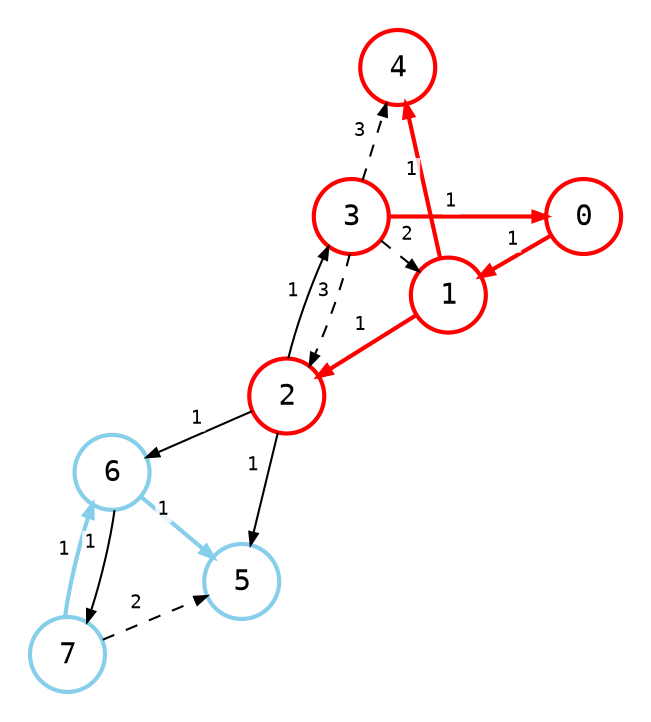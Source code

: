 digraph {
    node [shape=circle, fontname="monospace", style=bold, fixedsize=true];
    edge [arrowsize=0.6, fontname="monospace", fontsize=9];
    layout=neato;
    mode="sgd";
    maxiter=200000;
    scale=1.2;
    normalize=true;
    pad=0.2;

    3, 0, 1, 2, 4 [style="bold"; color=red];
    7, 6, 5 [style=bold; color=skyblue];

    0 [
        label=<
            <table border="0" cellpadding="1" cellspacing="0">
                <tr>
                    <td bgcolor="#ffffffcc">0</td>
                </tr>
            </table>
        >,
        color=red,
        style=bold
    ];

    1 [
        label=<
            <table border="0" cellpadding="1" cellspacing="0">
                <tr>
                    <td bgcolor="#ffffffcc">1</td>
                </tr>
            </table>
        >,
        color=red,
        style=bold
    ];

    2 [
        label=<
            <table border="0" cellpadding="1" cellspacing="0">
                <tr>
                    <td bgcolor="#ffffffcc">2</td>
                </tr>
            </table>
        >,
    ];

    3 [
        label=<
            <table border="0" cellpadding="1" cellspacing="0">
                <tr>
                    <td bgcolor="#ffffffcc">3</td>
                </tr>
            </table>
        >,
    ];

    4 [
        label=<
            <table border="0" cellpadding="1" cellspacing="0">
                <tr>
                    <td bgcolor="#ffffffcc">4</td>
                </tr>
            </table>
        >,
    ];

    5 [
        label=<
            <table border="0" cellpadding="1" cellspacing="0">
                <tr>
                    <td bgcolor="#ffffffcc">5</td>
                </tr>
            </table>
        >,
    ];

    6 [
        label=<
            <table border="0" cellpadding="1" cellspacing="0">
                <tr>
                    <td bgcolor="#ffffffcc">6</td>
                </tr>
            </table>
        >,
    ];

    7 [
        label=<
            <table border="0" cellpadding="1" cellspacing="0">
                <tr>
                    <td bgcolor="#ffffffcc">7</td>
                </tr>
            </table>
        >,
    ];

    3 -> 0 [
        color=red;
        style=bold;
        label=<
            <table border="0" cellpadding="1" cellspacing="1">
                <tr>
                    <td bgcolor="#ffffffcc">1</td>
                </tr>
            </table>
        >,
    ];

    3 -> 1 [
        label=<
            <table border="0" cellpadding="1" cellspacing="2">
                <tr>
                    <td bgcolor="#ffffffcc">2</td>
                </tr>
            </table>
        >,
        style="dashed, rounded";
    ];

    3 -> 4 [
        style="dashed, rounded";
        label=<
            <table border="0" cellpadding="1" cellspacing="2">
                <tr>
                    <td bgcolor="#ffffffcc">3</td>
                </tr>
            </table>
        >,
    ];

    3 -> 2 [
        style="dashed, rounded";
        label=<
            <table border="0" cellpadding="1" cellspacing="0">
                <tr>
                    <td bgcolor="#ffffff">3</td>
                </tr>
            </table>
        >,
    ];

    0 -> 1 [
        color=red;
        style=bold;
        label=<
            <table border="0" cellpadding="1" cellspacing="0">
                <tr>
                    <td bgcolor="#ffffffcc">1</td>
                </tr>
            </table>
        >,
    ];

    1 -> 2 [
        color=red;
        style=bold;
        label=<
            <table border="0" cellpadding="1" cellspacing="2">
                <tr>
                    <td bgcolor="#ffffffcc">1</td>
                </tr>
            </table>
        >,
    ];

    1 -> 4 [
        color=red;
        style=bold;
        label=<
            <table border="0" cellpadding="1" cellspacing="2">
                <tr>
                    <td bgcolor="#ffffffcc">1</td>
                </tr>
            </table>
        >,
    ];

    2 -> 3 [
        color="#bbb";
        label=<
            <table border="0" cellpadding="1" cellspacing="2">
                <tr>
                    <td bgcolor="#ffffffcc">1</td>
                </tr>
            </table>
        >,
    ];

    2 -> 5 [
        color="#bbb";
        label=<
            <table border="0" cellpadding="1" cellspacing="2">
                <tr>
                    <td bgcolor="#ffffffcc">1</td>
                </tr>
            </table>
        >,
    ];

    2 -> 6 [
        color="#bbb";
        label=<
            <table border="0" cellpadding="1" cellspacing="0">
                <tr>
                    <td bgcolor="#ffffffcc">1</td>
                </tr>
            </table>
        >,
    ];

    6 -> 5 [
        color=skyblue;
        style=bold;
        label=<
            <table border="0" cellpadding="1" cellspacing="0">
                <tr>
                    <td bgcolor="#ffffffcc">1</td>
                </tr>
            </table>
        >,
    ];

    6 -> 7 [
        color="#bbb";
        label=<
            <table border="0" cellpadding="1" cellspacing="2">
                <tr>
                    <td bgcolor="#ffffffcc">1</td>
                </tr>
            </table>
        >,
    ];

    7 -> 6 [
        color=skyblue;
        style=bold;
        label=<
            <table border="0" cellpadding="1" cellspacing="2">
                <tr>
                    <td bgcolor="#ffffffcc">1</td>
                </tr>
            </table>
        >,
    ];

    7 -> 5 [
        style="dashed, rounded";
        label=<
            <table border="0" cellpadding="1" cellspacing="2">
                <tr>
                    <td bgcolor="#ffffffcc">2</td>
                </tr>
            </table>
        >,
    ];
}